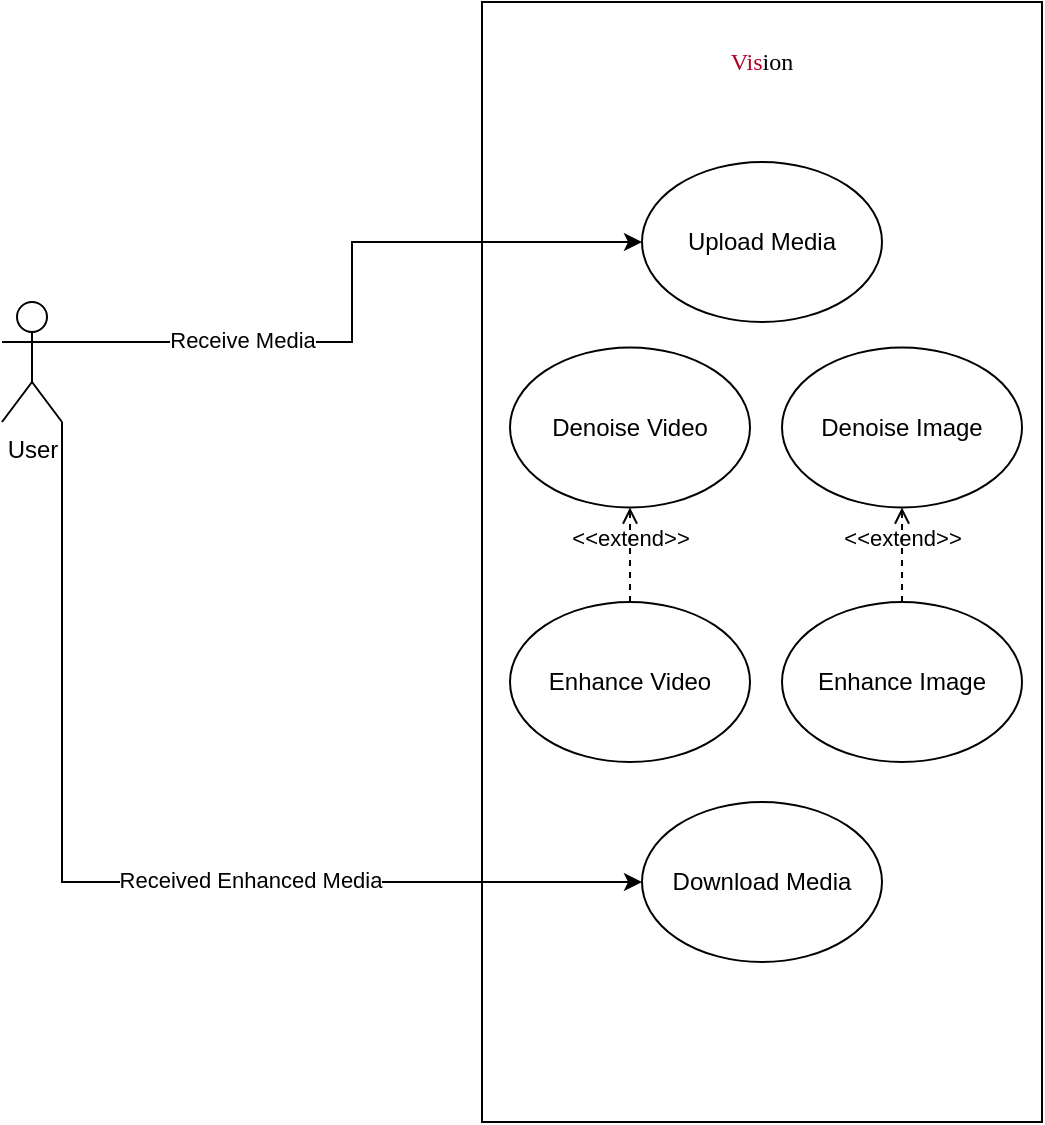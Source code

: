 <mxfile version="14.6.13" type="github">
  <diagram id="GcFdVZIBcZL0ZfAYzjmY" name="Page-1">
    <mxGraphModel dx="1185" dy="694" grid="1" gridSize="10" guides="1" tooltips="1" connect="1" arrows="1" fold="1" page="1" pageScale="1" pageWidth="827" pageHeight="1169" math="0" shadow="0">
      <root>
        <mxCell id="0" />
        <mxCell id="1" parent="0" />
        <mxCell id="2ZgZP0qbv81xkAc-GTpQ-7" value="" style="rounded=0;whiteSpace=wrap;html=1;fillColor=none;" parent="1" vertex="1">
          <mxGeometry x="350" y="340" width="280" height="560" as="geometry" />
        </mxCell>
        <mxCell id="2ZgZP0qbv81xkAc-GTpQ-2" value="Denoise Video" style="ellipse;whiteSpace=wrap;html=1;fillColor=none;" parent="1" vertex="1">
          <mxGeometry x="364" y="512.75" width="120" height="80" as="geometry" />
        </mxCell>
        <mxCell id="2ZgZP0qbv81xkAc-GTpQ-3" value="Denoise Image" style="ellipse;whiteSpace=wrap;html=1;fillColor=none;" parent="1" vertex="1">
          <mxGeometry x="500" y="512.75" width="120" height="80" as="geometry" />
        </mxCell>
        <mxCell id="2ZgZP0qbv81xkAc-GTpQ-4" value="Enhance Image" style="ellipse;whiteSpace=wrap;html=1;fillColor=none;" parent="1" vertex="1">
          <mxGeometry x="500" y="640" width="120" height="80" as="geometry" />
        </mxCell>
        <mxCell id="2ZgZP0qbv81xkAc-GTpQ-5" value="Enhance Video" style="ellipse;whiteSpace=wrap;html=1;fillColor=none;" parent="1" vertex="1">
          <mxGeometry x="364" y="640" width="120" height="80" as="geometry" />
        </mxCell>
        <mxCell id="2ZgZP0qbv81xkAc-GTpQ-9" style="edgeStyle=orthogonalEdgeStyle;rounded=0;orthogonalLoop=1;jettySize=auto;html=1;exitX=1;exitY=0.333;exitDx=0;exitDy=0;exitPerimeter=0;entryX=0;entryY=0.5;entryDx=0;entryDy=0;" parent="1" source="2ZgZP0qbv81xkAc-GTpQ-6" target="2ZgZP0qbv81xkAc-GTpQ-8" edge="1">
          <mxGeometry relative="1" as="geometry" />
        </mxCell>
        <mxCell id="2ZgZP0qbv81xkAc-GTpQ-10" value="Receive Media" style="edgeLabel;html=1;align=center;verticalAlign=middle;resizable=0;points=[];" parent="2ZgZP0qbv81xkAc-GTpQ-9" vertex="1" connectable="0">
          <mxGeometry x="-0.79" y="1" relative="1" as="geometry">
            <mxPoint x="54" as="offset" />
          </mxGeometry>
        </mxCell>
        <mxCell id="2ZgZP0qbv81xkAc-GTpQ-12" style="edgeStyle=orthogonalEdgeStyle;rounded=0;orthogonalLoop=1;jettySize=auto;html=1;exitX=1;exitY=1;exitDx=0;exitDy=0;exitPerimeter=0;entryX=0;entryY=0.5;entryDx=0;entryDy=0;" parent="1" source="2ZgZP0qbv81xkAc-GTpQ-6" target="2ZgZP0qbv81xkAc-GTpQ-11" edge="1">
          <mxGeometry relative="1" as="geometry" />
        </mxCell>
        <mxCell id="2ZgZP0qbv81xkAc-GTpQ-13" value="Text" style="edgeLabel;html=1;align=center;verticalAlign=middle;resizable=0;points=[];" parent="2ZgZP0qbv81xkAc-GTpQ-12" vertex="1" connectable="0">
          <mxGeometry x="0.244" y="2" relative="1" as="geometry">
            <mxPoint as="offset" />
          </mxGeometry>
        </mxCell>
        <mxCell id="2ZgZP0qbv81xkAc-GTpQ-14" value="Received Enhanced Media" style="edgeLabel;html=1;align=center;verticalAlign=middle;resizable=0;points=[];" parent="2ZgZP0qbv81xkAc-GTpQ-12" vertex="1" connectable="0">
          <mxGeometry x="0.244" y="1" relative="1" as="geometry">
            <mxPoint as="offset" />
          </mxGeometry>
        </mxCell>
        <mxCell id="2ZgZP0qbv81xkAc-GTpQ-6" value="User" style="shape=umlActor;verticalLabelPosition=bottom;verticalAlign=top;html=1;outlineConnect=0;fillColor=none;" parent="1" vertex="1">
          <mxGeometry x="110" y="490" width="30" height="60" as="geometry" />
        </mxCell>
        <mxCell id="2ZgZP0qbv81xkAc-GTpQ-8" value="Upload Media" style="ellipse;whiteSpace=wrap;html=1;fillColor=none;" parent="1" vertex="1">
          <mxGeometry x="430" y="420" width="120" height="80" as="geometry" />
        </mxCell>
        <mxCell id="2ZgZP0qbv81xkAc-GTpQ-11" value="Download Media" style="ellipse;whiteSpace=wrap;html=1;fillColor=none;" parent="1" vertex="1">
          <mxGeometry x="430" y="740" width="120" height="80" as="geometry" />
        </mxCell>
        <mxCell id="2ZgZP0qbv81xkAc-GTpQ-15" value="&lt;font data-font-src=&quot;https://fonts.googleapis.com/css?family=Caveat&quot; face=&quot;Caveat&quot;&gt;&lt;font color=&quot;#b00020&quot;&gt;Vis&lt;/font&gt;ion&lt;/font&gt;" style="text;html=1;strokeColor=none;fillColor=none;align=center;verticalAlign=middle;whiteSpace=wrap;rounded=0;" parent="1" vertex="1">
          <mxGeometry x="470" y="360" width="40" height="20" as="geometry" />
        </mxCell>
        <mxCell id="kLnPkvOkzj_JGM-2O5Uj-3" value="&amp;lt;&amp;lt;extend&amp;gt;&amp;gt;" style="html=1;verticalAlign=bottom;labelBackgroundColor=none;endArrow=open;endFill=0;dashed=1;entryX=0.5;entryY=1;entryDx=0;entryDy=0;exitX=0.5;exitY=0;exitDx=0;exitDy=0;" edge="1" parent="1" source="2ZgZP0qbv81xkAc-GTpQ-4" target="2ZgZP0qbv81xkAc-GTpQ-3">
          <mxGeometry width="160" relative="1" as="geometry">
            <mxPoint x="670" y="650" as="sourcePoint" />
            <mxPoint x="830" y="650" as="targetPoint" />
          </mxGeometry>
        </mxCell>
        <mxCell id="kLnPkvOkzj_JGM-2O5Uj-6" value="&amp;lt;&amp;lt;extend&amp;gt;&amp;gt;" style="html=1;verticalAlign=bottom;labelBackgroundColor=none;endArrow=open;endFill=0;dashed=1;entryX=0.5;entryY=1;entryDx=0;entryDy=0;exitX=0.5;exitY=0;exitDx=0;exitDy=0;" edge="1" parent="1" source="2ZgZP0qbv81xkAc-GTpQ-5" target="2ZgZP0qbv81xkAc-GTpQ-2">
          <mxGeometry width="160" relative="1" as="geometry">
            <mxPoint x="400" y="690" as="sourcePoint" />
            <mxPoint x="560" y="690" as="targetPoint" />
          </mxGeometry>
        </mxCell>
      </root>
    </mxGraphModel>
  </diagram>
</mxfile>
